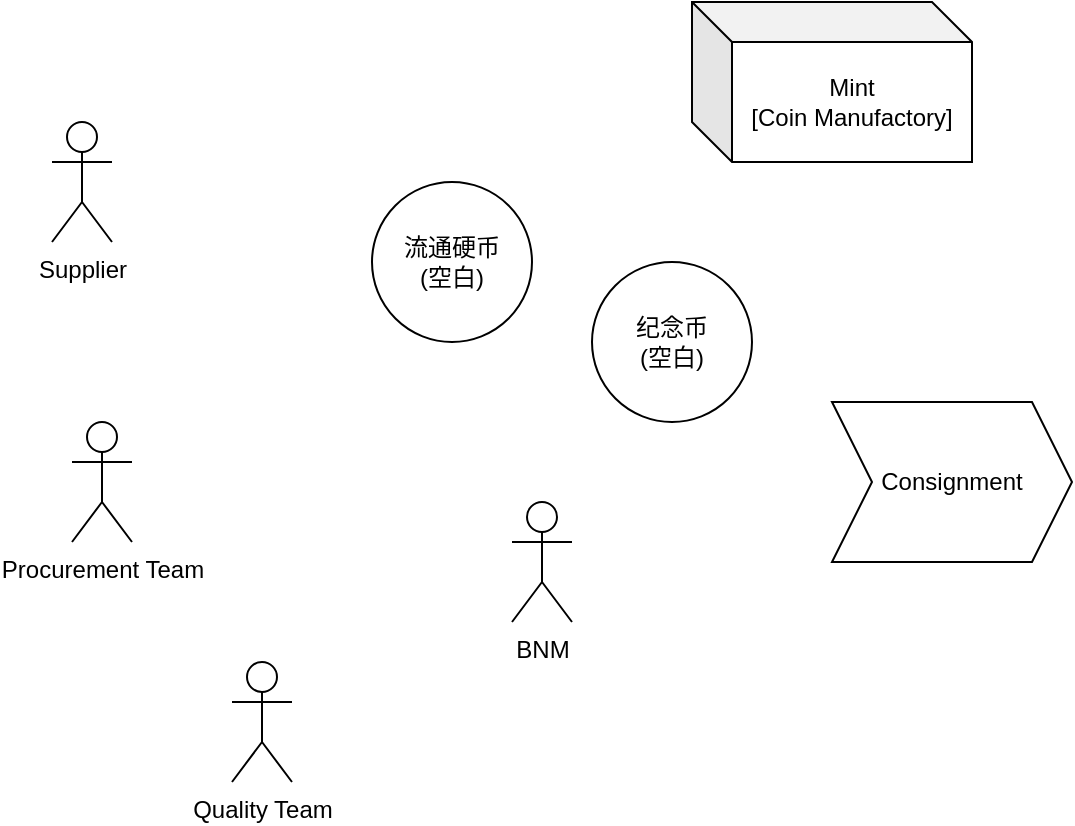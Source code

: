 <mxfile version="23.1.5" type="github">
  <diagram name="第 1 页" id="rmo7FRRk1HXZuVqKOXv-">
    <mxGraphModel dx="1050" dy="573" grid="1" gridSize="10" guides="1" tooltips="1" connect="1" arrows="1" fold="1" page="1" pageScale="1" pageWidth="827" pageHeight="1169" math="0" shadow="0">
      <root>
        <mxCell id="0" />
        <mxCell id="1" parent="0" />
        <mxCell id="A8kxXYFChUdS3i_0TLAP-1" value="Supplier" style="shape=umlActor;verticalLabelPosition=bottom;verticalAlign=top;html=1;outlineConnect=0;" vertex="1" parent="1">
          <mxGeometry x="210" y="170" width="30" height="60" as="geometry" />
        </mxCell>
        <mxCell id="A8kxXYFChUdS3i_0TLAP-2" value="Procurement Team" style="shape=umlActor;verticalLabelPosition=bottom;verticalAlign=top;html=1;outlineConnect=0;" vertex="1" parent="1">
          <mxGeometry x="220" y="320" width="30" height="60" as="geometry" />
        </mxCell>
        <mxCell id="A8kxXYFChUdS3i_0TLAP-3" value="纪念币&lt;br&gt;(空白)" style="ellipse;whiteSpace=wrap;html=1;aspect=fixed;" vertex="1" parent="1">
          <mxGeometry x="480" y="240" width="80" height="80" as="geometry" />
        </mxCell>
        <mxCell id="A8kxXYFChUdS3i_0TLAP-4" value="流通硬币&lt;br&gt;(空白)" style="ellipse;whiteSpace=wrap;html=1;aspect=fixed;" vertex="1" parent="1">
          <mxGeometry x="370" y="200" width="80" height="80" as="geometry" />
        </mxCell>
        <mxCell id="A8kxXYFChUdS3i_0TLAP-5" value="Mint&lt;br&gt;[Coin Manufactory]" style="shape=cube;whiteSpace=wrap;html=1;boundedLbl=1;backgroundOutline=1;darkOpacity=0.05;darkOpacity2=0.1;" vertex="1" parent="1">
          <mxGeometry x="530" y="110" width="140" height="80" as="geometry" />
        </mxCell>
        <mxCell id="A8kxXYFChUdS3i_0TLAP-6" value="Quality Team" style="shape=umlActor;verticalLabelPosition=bottom;verticalAlign=top;html=1;outlineConnect=0;" vertex="1" parent="1">
          <mxGeometry x="300" y="440" width="30" height="60" as="geometry" />
        </mxCell>
        <mxCell id="A8kxXYFChUdS3i_0TLAP-7" value="Consignment" style="shape=step;perimeter=stepPerimeter;whiteSpace=wrap;html=1;fixedSize=1;" vertex="1" parent="1">
          <mxGeometry x="600" y="310" width="120" height="80" as="geometry" />
        </mxCell>
        <mxCell id="A8kxXYFChUdS3i_0TLAP-8" value="BNM" style="shape=umlActor;verticalLabelPosition=bottom;verticalAlign=top;html=1;outlineConnect=0;" vertex="1" parent="1">
          <mxGeometry x="440" y="360" width="30" height="60" as="geometry" />
        </mxCell>
      </root>
    </mxGraphModel>
  </diagram>
</mxfile>
